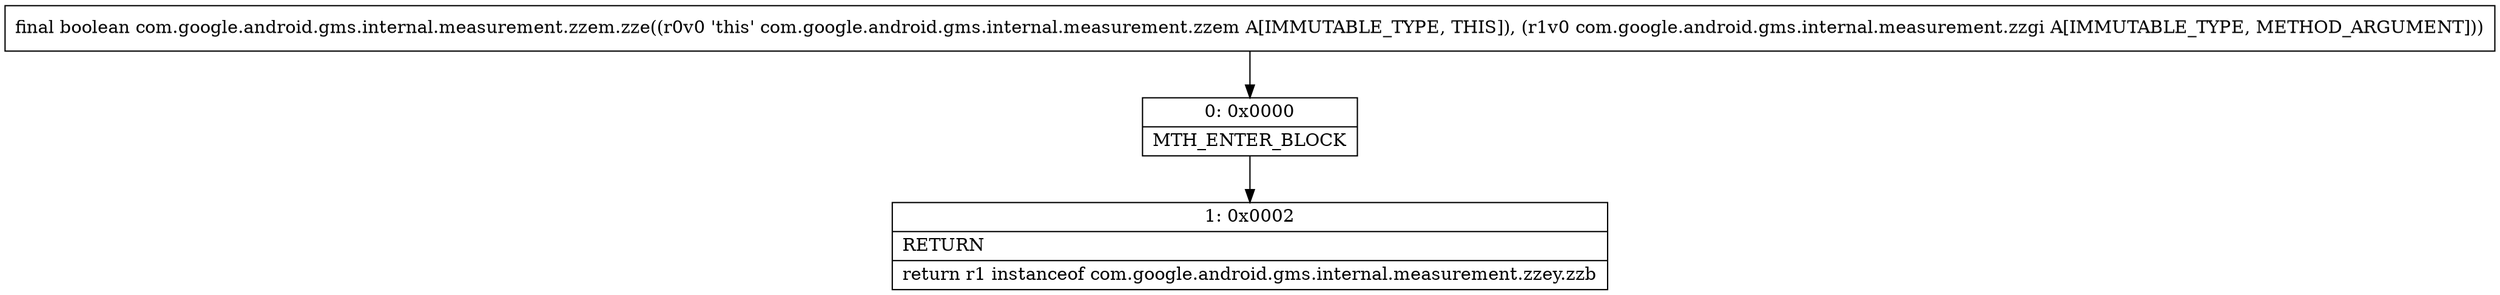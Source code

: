 digraph "CFG forcom.google.android.gms.internal.measurement.zzem.zze(Lcom\/google\/android\/gms\/internal\/measurement\/zzgi;)Z" {
Node_0 [shape=record,label="{0\:\ 0x0000|MTH_ENTER_BLOCK\l}"];
Node_1 [shape=record,label="{1\:\ 0x0002|RETURN\l|return r1 instanceof com.google.android.gms.internal.measurement.zzey.zzb\l}"];
MethodNode[shape=record,label="{final boolean com.google.android.gms.internal.measurement.zzem.zze((r0v0 'this' com.google.android.gms.internal.measurement.zzem A[IMMUTABLE_TYPE, THIS]), (r1v0 com.google.android.gms.internal.measurement.zzgi A[IMMUTABLE_TYPE, METHOD_ARGUMENT])) }"];
MethodNode -> Node_0;
Node_0 -> Node_1;
}

